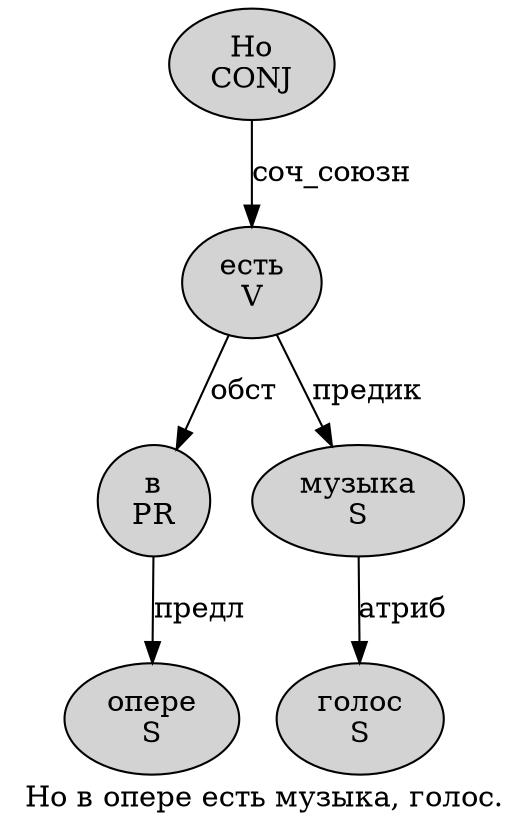 digraph SENTENCE_860 {
	graph [label="Но в опере есть музыка, голос."]
	node [style=filled]
		0 [label="Но
CONJ" color="" fillcolor=lightgray penwidth=1 shape=ellipse]
		1 [label="в
PR" color="" fillcolor=lightgray penwidth=1 shape=ellipse]
		2 [label="опере
S" color="" fillcolor=lightgray penwidth=1 shape=ellipse]
		3 [label="есть
V" color="" fillcolor=lightgray penwidth=1 shape=ellipse]
		4 [label="музыка
S" color="" fillcolor=lightgray penwidth=1 shape=ellipse]
		6 [label="голос
S" color="" fillcolor=lightgray penwidth=1 shape=ellipse]
			3 -> 1 [label="обст"]
			3 -> 4 [label="предик"]
			1 -> 2 [label="предл"]
			4 -> 6 [label="атриб"]
			0 -> 3 [label="соч_союзн"]
}